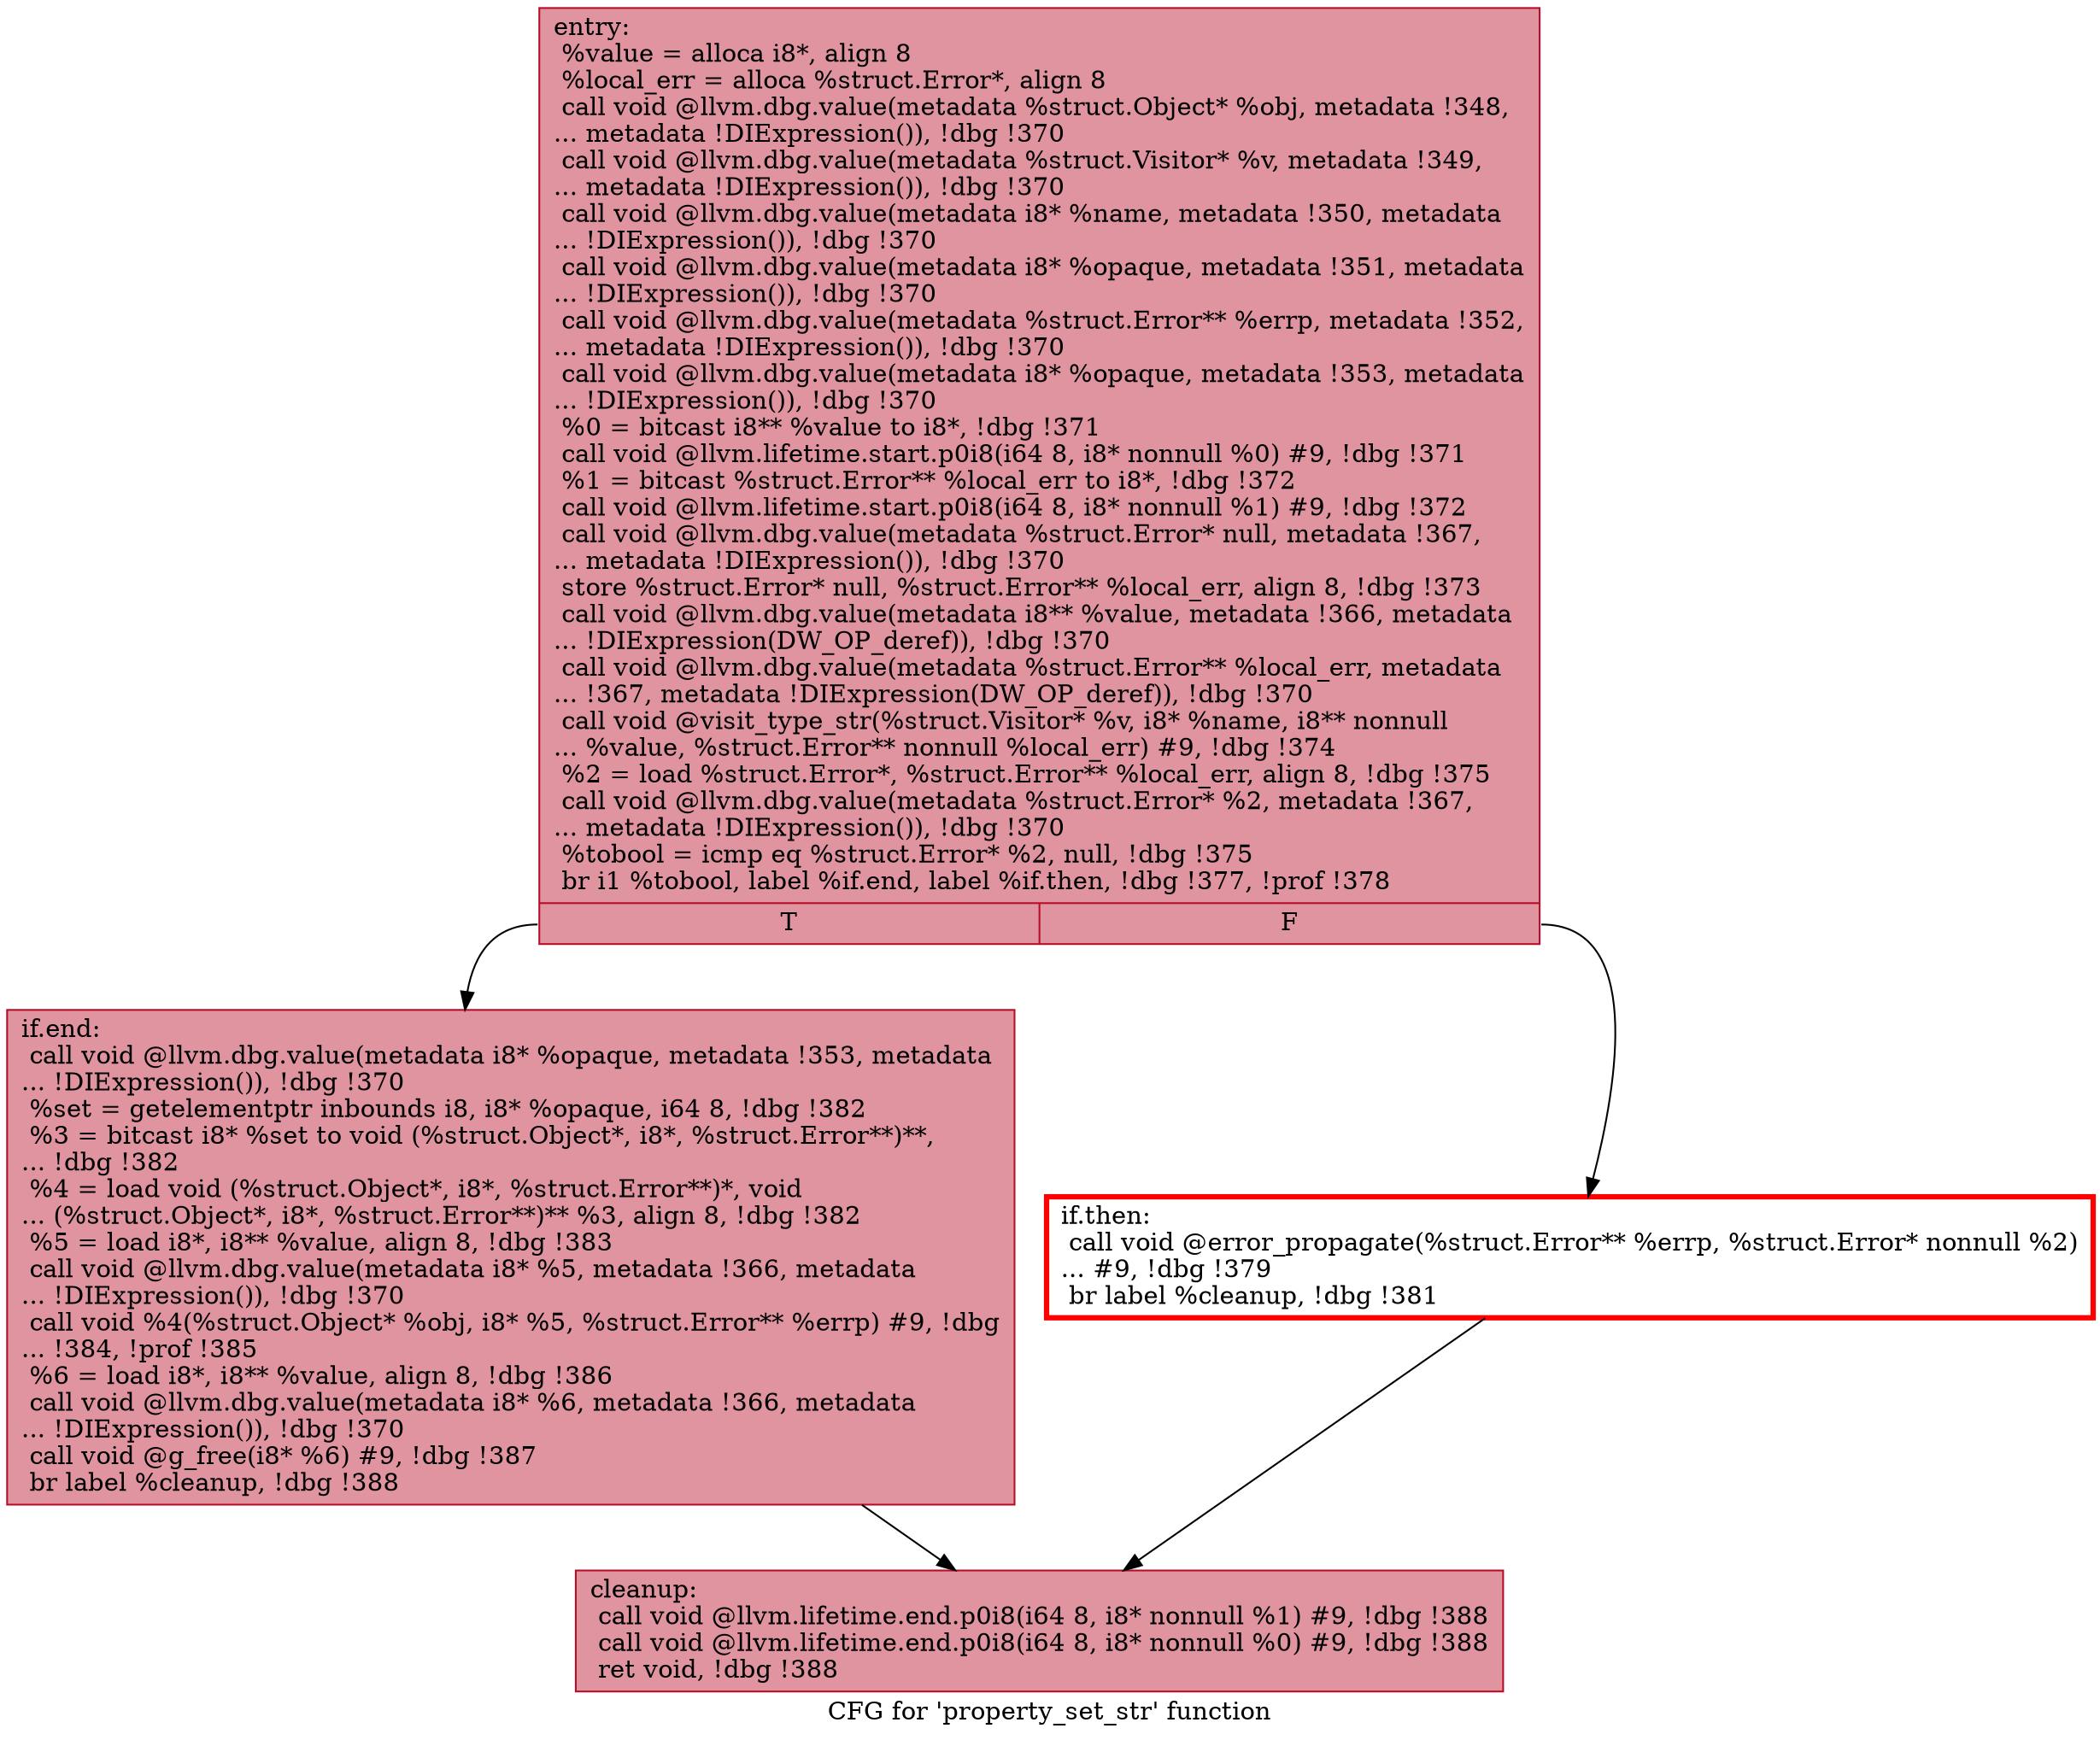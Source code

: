 digraph "CFG for 'property_set_str' function" {
	label="CFG for 'property_set_str' function";

	Node0x55ee2287c450 [shape=record,color="#b70d28ff", style=filled, fillcolor="#b70d2870",label="{entry:\l  %value = alloca i8*, align 8\l  %local_err = alloca %struct.Error*, align 8\l  call void @llvm.dbg.value(metadata %struct.Object* %obj, metadata !348,\l... metadata !DIExpression()), !dbg !370\l  call void @llvm.dbg.value(metadata %struct.Visitor* %v, metadata !349,\l... metadata !DIExpression()), !dbg !370\l  call void @llvm.dbg.value(metadata i8* %name, metadata !350, metadata\l... !DIExpression()), !dbg !370\l  call void @llvm.dbg.value(metadata i8* %opaque, metadata !351, metadata\l... !DIExpression()), !dbg !370\l  call void @llvm.dbg.value(metadata %struct.Error** %errp, metadata !352,\l... metadata !DIExpression()), !dbg !370\l  call void @llvm.dbg.value(metadata i8* %opaque, metadata !353, metadata\l... !DIExpression()), !dbg !370\l  %0 = bitcast i8** %value to i8*, !dbg !371\l  call void @llvm.lifetime.start.p0i8(i64 8, i8* nonnull %0) #9, !dbg !371\l  %1 = bitcast %struct.Error** %local_err to i8*, !dbg !372\l  call void @llvm.lifetime.start.p0i8(i64 8, i8* nonnull %1) #9, !dbg !372\l  call void @llvm.dbg.value(metadata %struct.Error* null, metadata !367,\l... metadata !DIExpression()), !dbg !370\l  store %struct.Error* null, %struct.Error** %local_err, align 8, !dbg !373\l  call void @llvm.dbg.value(metadata i8** %value, metadata !366, metadata\l... !DIExpression(DW_OP_deref)), !dbg !370\l  call void @llvm.dbg.value(metadata %struct.Error** %local_err, metadata\l... !367, metadata !DIExpression(DW_OP_deref)), !dbg !370\l  call void @visit_type_str(%struct.Visitor* %v, i8* %name, i8** nonnull\l... %value, %struct.Error** nonnull %local_err) #9, !dbg !374\l  %2 = load %struct.Error*, %struct.Error** %local_err, align 8, !dbg !375\l  call void @llvm.dbg.value(metadata %struct.Error* %2, metadata !367,\l... metadata !DIExpression()), !dbg !370\l  %tobool = icmp eq %struct.Error* %2, null, !dbg !375\l  br i1 %tobool, label %if.end, label %if.then, !dbg !377, !prof !378\l|{<s0>T|<s1>F}}"];
	Node0x55ee2287c450:s0 -> Node0x55ee22880990;
	Node0x55ee2287c450:s1 -> Node0x55ee22880920;
	Node0x55ee22880920 [shape=record,penwidth=3.0, color="red",label="{if.then:                                          \l  call void @error_propagate(%struct.Error** %errp, %struct.Error* nonnull %2)\l... #9, !dbg !379\l  br label %cleanup, !dbg !381\l}"];
	Node0x55ee22880920 -> Node0x55ee22881070;
	Node0x55ee22880990 [shape=record,color="#b70d28ff", style=filled, fillcolor="#b70d2870",label="{if.end:                                           \l  call void @llvm.dbg.value(metadata i8* %opaque, metadata !353, metadata\l... !DIExpression()), !dbg !370\l  %set = getelementptr inbounds i8, i8* %opaque, i64 8, !dbg !382\l  %3 = bitcast i8* %set to void (%struct.Object*, i8*, %struct.Error**)**,\l... !dbg !382\l  %4 = load void (%struct.Object*, i8*, %struct.Error**)*, void\l... (%struct.Object*, i8*, %struct.Error**)** %3, align 8, !dbg !382\l  %5 = load i8*, i8** %value, align 8, !dbg !383\l  call void @llvm.dbg.value(metadata i8* %5, metadata !366, metadata\l... !DIExpression()), !dbg !370\l  call void %4(%struct.Object* %obj, i8* %5, %struct.Error** %errp) #9, !dbg\l... !384, !prof !385\l  %6 = load i8*, i8** %value, align 8, !dbg !386\l  call void @llvm.dbg.value(metadata i8* %6, metadata !366, metadata\l... !DIExpression()), !dbg !370\l  call void @g_free(i8* %6) #9, !dbg !387\l  br label %cleanup, !dbg !388\l}"];
	Node0x55ee22880990 -> Node0x55ee22881070;
	Node0x55ee22881070 [shape=record,color="#b70d28ff", style=filled, fillcolor="#b70d2870",label="{cleanup:                                          \l  call void @llvm.lifetime.end.p0i8(i64 8, i8* nonnull %1) #9, !dbg !388\l  call void @llvm.lifetime.end.p0i8(i64 8, i8* nonnull %0) #9, !dbg !388\l  ret void, !dbg !388\l}"];
}
